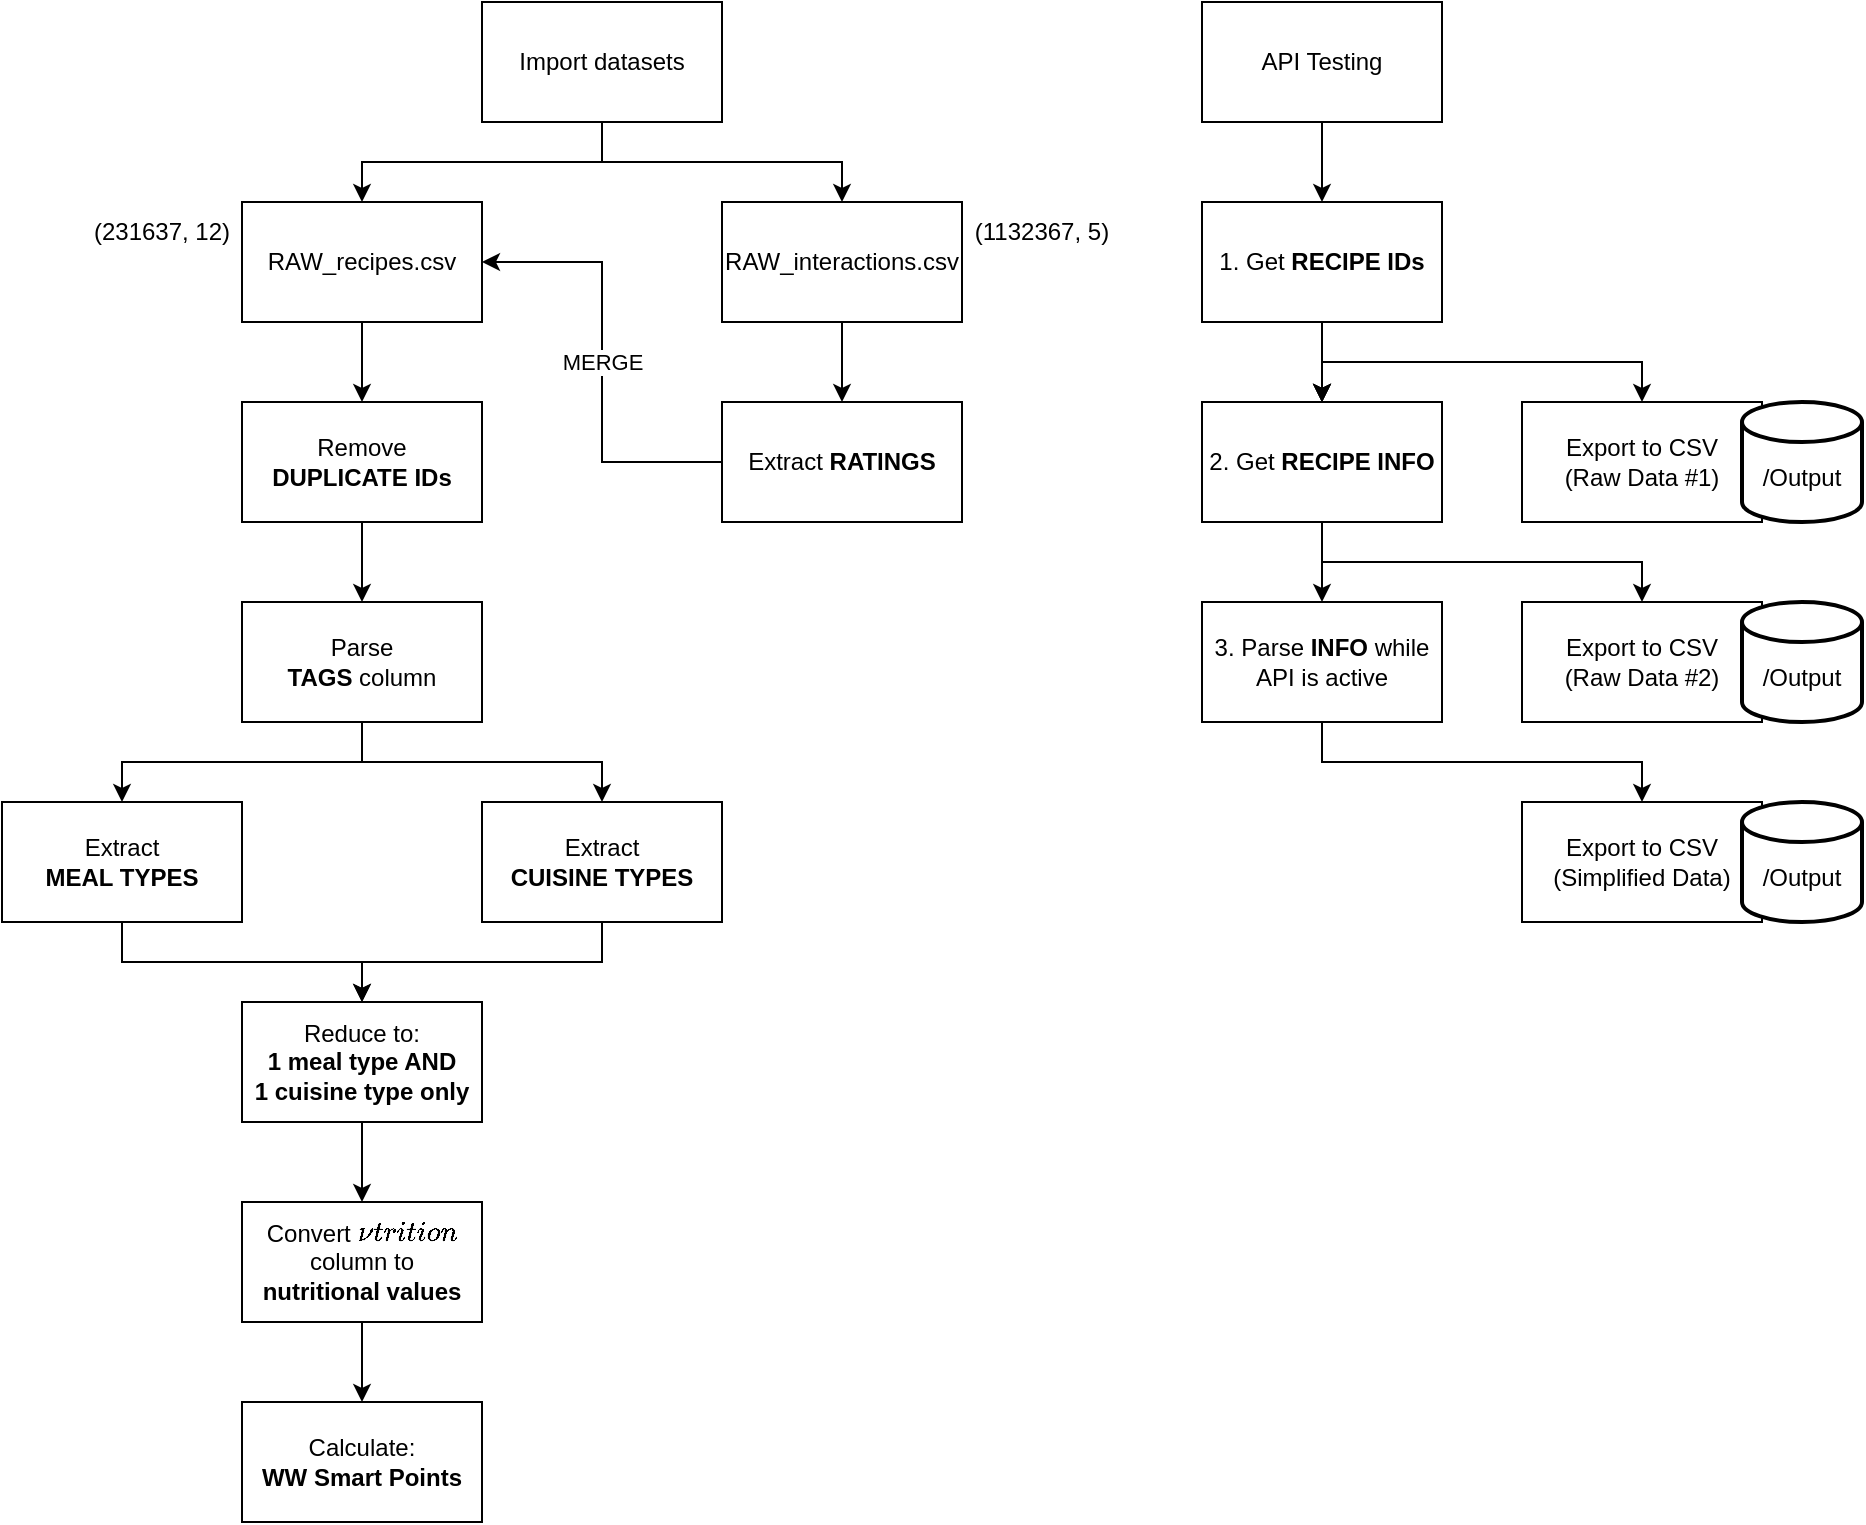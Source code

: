 <mxfile version="21.6.8" type="device">
  <diagram name="Page-1" id="XiGwEC91xytrYhJTBCFR">
    <mxGraphModel dx="584" dy="1214" grid="1" gridSize="10" guides="1" tooltips="1" connect="1" arrows="1" fold="1" page="1" pageScale="1" pageWidth="1169" pageHeight="827" math="0" shadow="0">
      <root>
        <mxCell id="0" />
        <mxCell id="1" parent="0" />
        <mxCell id="ONLLqp-M2hHP04qBW-7M-3" value="" style="edgeStyle=orthogonalEdgeStyle;rounded=0;orthogonalLoop=1;jettySize=auto;html=1;exitX=0.5;exitY=1;exitDx=0;exitDy=0;" edge="1" parent="1" source="ONLLqp-M2hHP04qBW-7M-27" target="ONLLqp-M2hHP04qBW-7M-2">
          <mxGeometry relative="1" as="geometry">
            <mxPoint x="420" y="90" as="sourcePoint" />
          </mxGeometry>
        </mxCell>
        <mxCell id="ONLLqp-M2hHP04qBW-7M-5" value="" style="edgeStyle=orthogonalEdgeStyle;rounded=0;orthogonalLoop=1;jettySize=auto;html=1;exitX=0.5;exitY=1;exitDx=0;exitDy=0;" edge="1" parent="1" source="ONLLqp-M2hHP04qBW-7M-27" target="ONLLqp-M2hHP04qBW-7M-4">
          <mxGeometry relative="1" as="geometry">
            <mxPoint x="420" y="90" as="sourcePoint" />
          </mxGeometry>
        </mxCell>
        <mxCell id="ONLLqp-M2hHP04qBW-7M-7" value="" style="edgeStyle=orthogonalEdgeStyle;rounded=0;orthogonalLoop=1;jettySize=auto;html=1;" edge="1" parent="1" source="ONLLqp-M2hHP04qBW-7M-2" target="ONLLqp-M2hHP04qBW-7M-6">
          <mxGeometry relative="1" as="geometry" />
        </mxCell>
        <mxCell id="ONLLqp-M2hHP04qBW-7M-2" value="RAW_interactions.csv" style="whiteSpace=wrap;html=1;" vertex="1" parent="1">
          <mxGeometry x="480" y="140" width="120" height="60" as="geometry" />
        </mxCell>
        <mxCell id="ONLLqp-M2hHP04qBW-7M-11" value="" style="edgeStyle=orthogonalEdgeStyle;rounded=0;orthogonalLoop=1;jettySize=auto;html=1;" edge="1" parent="1" source="ONLLqp-M2hHP04qBW-7M-4" target="ONLLqp-M2hHP04qBW-7M-10">
          <mxGeometry relative="1" as="geometry" />
        </mxCell>
        <mxCell id="ONLLqp-M2hHP04qBW-7M-4" value="RAW_recipes.csv" style="whiteSpace=wrap;html=1;" vertex="1" parent="1">
          <mxGeometry x="240" y="140" width="120" height="60" as="geometry" />
        </mxCell>
        <mxCell id="ONLLqp-M2hHP04qBW-7M-9" value="MERGE" style="edgeStyle=orthogonalEdgeStyle;rounded=0;orthogonalLoop=1;jettySize=auto;html=1;entryX=1;entryY=0.5;entryDx=0;entryDy=0;" edge="1" parent="1" source="ONLLqp-M2hHP04qBW-7M-6" target="ONLLqp-M2hHP04qBW-7M-4">
          <mxGeometry relative="1" as="geometry" />
        </mxCell>
        <mxCell id="ONLLqp-M2hHP04qBW-7M-6" value="Extract &lt;b&gt;RATINGS&lt;/b&gt;" style="whiteSpace=wrap;html=1;" vertex="1" parent="1">
          <mxGeometry x="480" y="240" width="120" height="60" as="geometry" />
        </mxCell>
        <mxCell id="ONLLqp-M2hHP04qBW-7M-13" value="" style="edgeStyle=orthogonalEdgeStyle;rounded=0;orthogonalLoop=1;jettySize=auto;html=1;" edge="1" parent="1" source="ONLLqp-M2hHP04qBW-7M-10" target="ONLLqp-M2hHP04qBW-7M-12">
          <mxGeometry relative="1" as="geometry" />
        </mxCell>
        <mxCell id="ONLLqp-M2hHP04qBW-7M-10" value="Remove&lt;br&gt;&lt;b&gt;DUPLICATE IDs&lt;/b&gt;" style="whiteSpace=wrap;html=1;" vertex="1" parent="1">
          <mxGeometry x="240" y="240" width="120" height="60" as="geometry" />
        </mxCell>
        <mxCell id="ONLLqp-M2hHP04qBW-7M-15" value="" style="edgeStyle=orthogonalEdgeStyle;rounded=0;orthogonalLoop=1;jettySize=auto;html=1;" edge="1" parent="1" source="ONLLqp-M2hHP04qBW-7M-12" target="ONLLqp-M2hHP04qBW-7M-14">
          <mxGeometry relative="1" as="geometry" />
        </mxCell>
        <mxCell id="ONLLqp-M2hHP04qBW-7M-17" value="" style="edgeStyle=orthogonalEdgeStyle;rounded=0;orthogonalLoop=1;jettySize=auto;html=1;" edge="1" parent="1" source="ONLLqp-M2hHP04qBW-7M-12" target="ONLLqp-M2hHP04qBW-7M-16">
          <mxGeometry relative="1" as="geometry" />
        </mxCell>
        <mxCell id="ONLLqp-M2hHP04qBW-7M-12" value="Parse&lt;br&gt;&lt;b&gt;TAGS &lt;/b&gt;column" style="whiteSpace=wrap;html=1;" vertex="1" parent="1">
          <mxGeometry x="240" y="340" width="120" height="60" as="geometry" />
        </mxCell>
        <mxCell id="ONLLqp-M2hHP04qBW-7M-19" value="" style="edgeStyle=orthogonalEdgeStyle;rounded=0;orthogonalLoop=1;jettySize=auto;html=1;" edge="1" parent="1" source="ONLLqp-M2hHP04qBW-7M-14" target="ONLLqp-M2hHP04qBW-7M-18">
          <mxGeometry relative="1" as="geometry" />
        </mxCell>
        <mxCell id="ONLLqp-M2hHP04qBW-7M-14" value="Extract&lt;br&gt;&lt;b&gt;MEAL TYPES&lt;/b&gt;" style="whiteSpace=wrap;html=1;" vertex="1" parent="1">
          <mxGeometry x="120" y="440" width="120" height="60" as="geometry" />
        </mxCell>
        <mxCell id="ONLLqp-M2hHP04qBW-7M-21" value="" style="edgeStyle=orthogonalEdgeStyle;rounded=0;orthogonalLoop=1;jettySize=auto;html=1;entryX=0.5;entryY=0;entryDx=0;entryDy=0;" edge="1" parent="1" source="ONLLqp-M2hHP04qBW-7M-16" target="ONLLqp-M2hHP04qBW-7M-18">
          <mxGeometry relative="1" as="geometry">
            <mxPoint x="420" y="620" as="targetPoint" />
          </mxGeometry>
        </mxCell>
        <mxCell id="ONLLqp-M2hHP04qBW-7M-16" value="Extract&lt;br&gt;&lt;b&gt;CUISINE TYPES&lt;/b&gt;" style="whiteSpace=wrap;html=1;" vertex="1" parent="1">
          <mxGeometry x="360" y="440" width="120" height="60" as="geometry" />
        </mxCell>
        <mxCell id="ONLLqp-M2hHP04qBW-7M-23" value="" style="edgeStyle=orthogonalEdgeStyle;rounded=0;orthogonalLoop=1;jettySize=auto;html=1;" edge="1" parent="1" source="ONLLqp-M2hHP04qBW-7M-18" target="ONLLqp-M2hHP04qBW-7M-22">
          <mxGeometry relative="1" as="geometry" />
        </mxCell>
        <mxCell id="ONLLqp-M2hHP04qBW-7M-18" value="Reduce to:&lt;br&gt;&lt;b&gt;1 meal type AND&lt;br&gt;1 cuisine type only&lt;/b&gt;" style="whiteSpace=wrap;html=1;" vertex="1" parent="1">
          <mxGeometry x="240" y="540" width="120" height="60" as="geometry" />
        </mxCell>
        <mxCell id="ONLLqp-M2hHP04qBW-7M-34" value="" style="edgeStyle=orthogonalEdgeStyle;rounded=0;orthogonalLoop=1;jettySize=auto;html=1;" edge="1" parent="1" source="ONLLqp-M2hHP04qBW-7M-22" target="ONLLqp-M2hHP04qBW-7M-33">
          <mxGeometry relative="1" as="geometry" />
        </mxCell>
        <mxCell id="ONLLqp-M2hHP04qBW-7M-22" value="Convert &lt;b&gt;`nutrition` &lt;/b&gt;column to&lt;br&gt;&lt;b&gt;nutritional values&lt;/b&gt;" style="whiteSpace=wrap;html=1;" vertex="1" parent="1">
          <mxGeometry x="240" y="640" width="120" height="60" as="geometry" />
        </mxCell>
        <mxCell id="ONLLqp-M2hHP04qBW-7M-27" value="Import datasets" style="rounded=0;whiteSpace=wrap;html=1;" vertex="1" parent="1">
          <mxGeometry x="360" y="40" width="120" height="60" as="geometry" />
        </mxCell>
        <mxCell id="ONLLqp-M2hHP04qBW-7M-33" value="Calculate:&lt;br&gt;&lt;b&gt;WW Smart Points&lt;/b&gt;" style="whiteSpace=wrap;html=1;" vertex="1" parent="1">
          <mxGeometry x="240" y="740" width="120" height="60" as="geometry" />
        </mxCell>
        <mxCell id="ONLLqp-M2hHP04qBW-7M-37" value="" style="edgeStyle=orthogonalEdgeStyle;rounded=0;orthogonalLoop=1;jettySize=auto;html=1;" edge="1" parent="1" source="ONLLqp-M2hHP04qBW-7M-35" target="ONLLqp-M2hHP04qBW-7M-36">
          <mxGeometry relative="1" as="geometry" />
        </mxCell>
        <mxCell id="ONLLqp-M2hHP04qBW-7M-35" value="API Testing" style="whiteSpace=wrap;html=1;" vertex="1" parent="1">
          <mxGeometry x="720" y="40" width="120" height="60" as="geometry" />
        </mxCell>
        <mxCell id="ONLLqp-M2hHP04qBW-7M-39" value="" style="edgeStyle=orthogonalEdgeStyle;rounded=0;orthogonalLoop=1;jettySize=auto;html=1;" edge="1" parent="1" source="ONLLqp-M2hHP04qBW-7M-36" target="ONLLqp-M2hHP04qBW-7M-38">
          <mxGeometry relative="1" as="geometry" />
        </mxCell>
        <mxCell id="ONLLqp-M2hHP04qBW-7M-40" value="" style="edgeStyle=orthogonalEdgeStyle;rounded=0;orthogonalLoop=1;jettySize=auto;html=1;" edge="1" parent="1" source="ONLLqp-M2hHP04qBW-7M-36" target="ONLLqp-M2hHP04qBW-7M-38">
          <mxGeometry relative="1" as="geometry" />
        </mxCell>
        <mxCell id="ONLLqp-M2hHP04qBW-7M-41" value="" style="edgeStyle=orthogonalEdgeStyle;rounded=0;orthogonalLoop=1;jettySize=auto;html=1;" edge="1" parent="1" source="ONLLqp-M2hHP04qBW-7M-36" target="ONLLqp-M2hHP04qBW-7M-38">
          <mxGeometry relative="1" as="geometry" />
        </mxCell>
        <mxCell id="ONLLqp-M2hHP04qBW-7M-42" value="" style="edgeStyle=orthogonalEdgeStyle;rounded=0;orthogonalLoop=1;jettySize=auto;html=1;" edge="1" parent="1" source="ONLLqp-M2hHP04qBW-7M-36" target="ONLLqp-M2hHP04qBW-7M-38">
          <mxGeometry relative="1" as="geometry" />
        </mxCell>
        <mxCell id="ONLLqp-M2hHP04qBW-7M-36" value="1. Get &lt;b&gt;RECIPE IDs&lt;/b&gt;" style="whiteSpace=wrap;html=1;" vertex="1" parent="1">
          <mxGeometry x="720" y="140" width="120" height="60" as="geometry" />
        </mxCell>
        <mxCell id="ONLLqp-M2hHP04qBW-7M-47" value="" style="edgeStyle=orthogonalEdgeStyle;rounded=0;orthogonalLoop=1;jettySize=auto;html=1;exitX=0.5;exitY=1;exitDx=0;exitDy=0;" edge="1" parent="1" source="ONLLqp-M2hHP04qBW-7M-38" target="ONLLqp-M2hHP04qBW-7M-46">
          <mxGeometry relative="1" as="geometry" />
        </mxCell>
        <mxCell id="ONLLqp-M2hHP04qBW-7M-49" value="" style="edgeStyle=orthogonalEdgeStyle;rounded=0;orthogonalLoop=1;jettySize=auto;html=1;" edge="1" parent="1" source="ONLLqp-M2hHP04qBW-7M-38" target="ONLLqp-M2hHP04qBW-7M-48">
          <mxGeometry relative="1" as="geometry" />
        </mxCell>
        <mxCell id="ONLLqp-M2hHP04qBW-7M-38" value="2. Get &lt;b&gt;RECIPE INFO&lt;/b&gt;" style="whiteSpace=wrap;html=1;" vertex="1" parent="1">
          <mxGeometry x="720" y="240" width="120" height="60" as="geometry" />
        </mxCell>
        <mxCell id="ONLLqp-M2hHP04qBW-7M-43" value="Export to CSV&lt;br&gt;(Raw Data #1)" style="rounded=0;whiteSpace=wrap;html=1;" vertex="1" parent="1">
          <mxGeometry x="880" y="240" width="120" height="60" as="geometry" />
        </mxCell>
        <mxCell id="ONLLqp-M2hHP04qBW-7M-45" value="" style="endArrow=classic;html=1;rounded=0;exitX=0.5;exitY=1;exitDx=0;exitDy=0;edgeStyle=orthogonalEdgeStyle;entryX=0.5;entryY=0;entryDx=0;entryDy=0;" edge="1" parent="1" source="ONLLqp-M2hHP04qBW-7M-36" target="ONLLqp-M2hHP04qBW-7M-43">
          <mxGeometry width="50" height="50" relative="1" as="geometry">
            <mxPoint x="760" y="320" as="sourcePoint" />
            <mxPoint x="810" y="270" as="targetPoint" />
          </mxGeometry>
        </mxCell>
        <mxCell id="ONLLqp-M2hHP04qBW-7M-46" value="Export to CSV&lt;br&gt;(Raw Data #2)" style="whiteSpace=wrap;html=1;" vertex="1" parent="1">
          <mxGeometry x="880" y="340" width="120" height="60" as="geometry" />
        </mxCell>
        <mxCell id="ONLLqp-M2hHP04qBW-7M-51" value="" style="edgeStyle=orthogonalEdgeStyle;rounded=0;orthogonalLoop=1;jettySize=auto;html=1;exitX=0.5;exitY=1;exitDx=0;exitDy=0;" edge="1" parent="1" source="ONLLqp-M2hHP04qBW-7M-48" target="ONLLqp-M2hHP04qBW-7M-50">
          <mxGeometry relative="1" as="geometry" />
        </mxCell>
        <mxCell id="ONLLqp-M2hHP04qBW-7M-48" value="3. Parse &lt;b&gt;INFO&lt;/b&gt;&amp;nbsp;while API is active" style="whiteSpace=wrap;html=1;" vertex="1" parent="1">
          <mxGeometry x="720" y="340" width="120" height="60" as="geometry" />
        </mxCell>
        <mxCell id="ONLLqp-M2hHP04qBW-7M-50" value="Export to CSV&lt;br&gt;(Simplified Data)" style="whiteSpace=wrap;html=1;" vertex="1" parent="1">
          <mxGeometry x="880" y="440" width="120" height="60" as="geometry" />
        </mxCell>
        <mxCell id="ONLLqp-M2hHP04qBW-7M-52" value="&lt;br&gt;/Output" style="strokeWidth=2;html=1;shape=mxgraph.flowchart.database;whiteSpace=wrap;" vertex="1" parent="1">
          <mxGeometry x="990" y="240" width="60" height="60" as="geometry" />
        </mxCell>
        <mxCell id="ONLLqp-M2hHP04qBW-7M-53" value="&lt;br&gt;/Output" style="strokeWidth=2;html=1;shape=mxgraph.flowchart.database;whiteSpace=wrap;" vertex="1" parent="1">
          <mxGeometry x="990" y="340" width="60" height="60" as="geometry" />
        </mxCell>
        <mxCell id="ONLLqp-M2hHP04qBW-7M-54" value="&lt;br&gt;/Output" style="strokeWidth=2;html=1;shape=mxgraph.flowchart.database;whiteSpace=wrap;" vertex="1" parent="1">
          <mxGeometry x="990" y="440" width="60" height="60" as="geometry" />
        </mxCell>
        <mxCell id="ONLLqp-M2hHP04qBW-7M-55" value="(231637, 12)" style="text;html=1;strokeColor=none;fillColor=none;align=center;verticalAlign=middle;whiteSpace=wrap;rounded=0;" vertex="1" parent="1">
          <mxGeometry x="160" y="140" width="80" height="30" as="geometry" />
        </mxCell>
        <mxCell id="ONLLqp-M2hHP04qBW-7M-56" value="(1132367, 5)" style="text;html=1;strokeColor=none;fillColor=none;align=center;verticalAlign=middle;whiteSpace=wrap;rounded=0;" vertex="1" parent="1">
          <mxGeometry x="600" y="140" width="80" height="30" as="geometry" />
        </mxCell>
      </root>
    </mxGraphModel>
  </diagram>
</mxfile>
